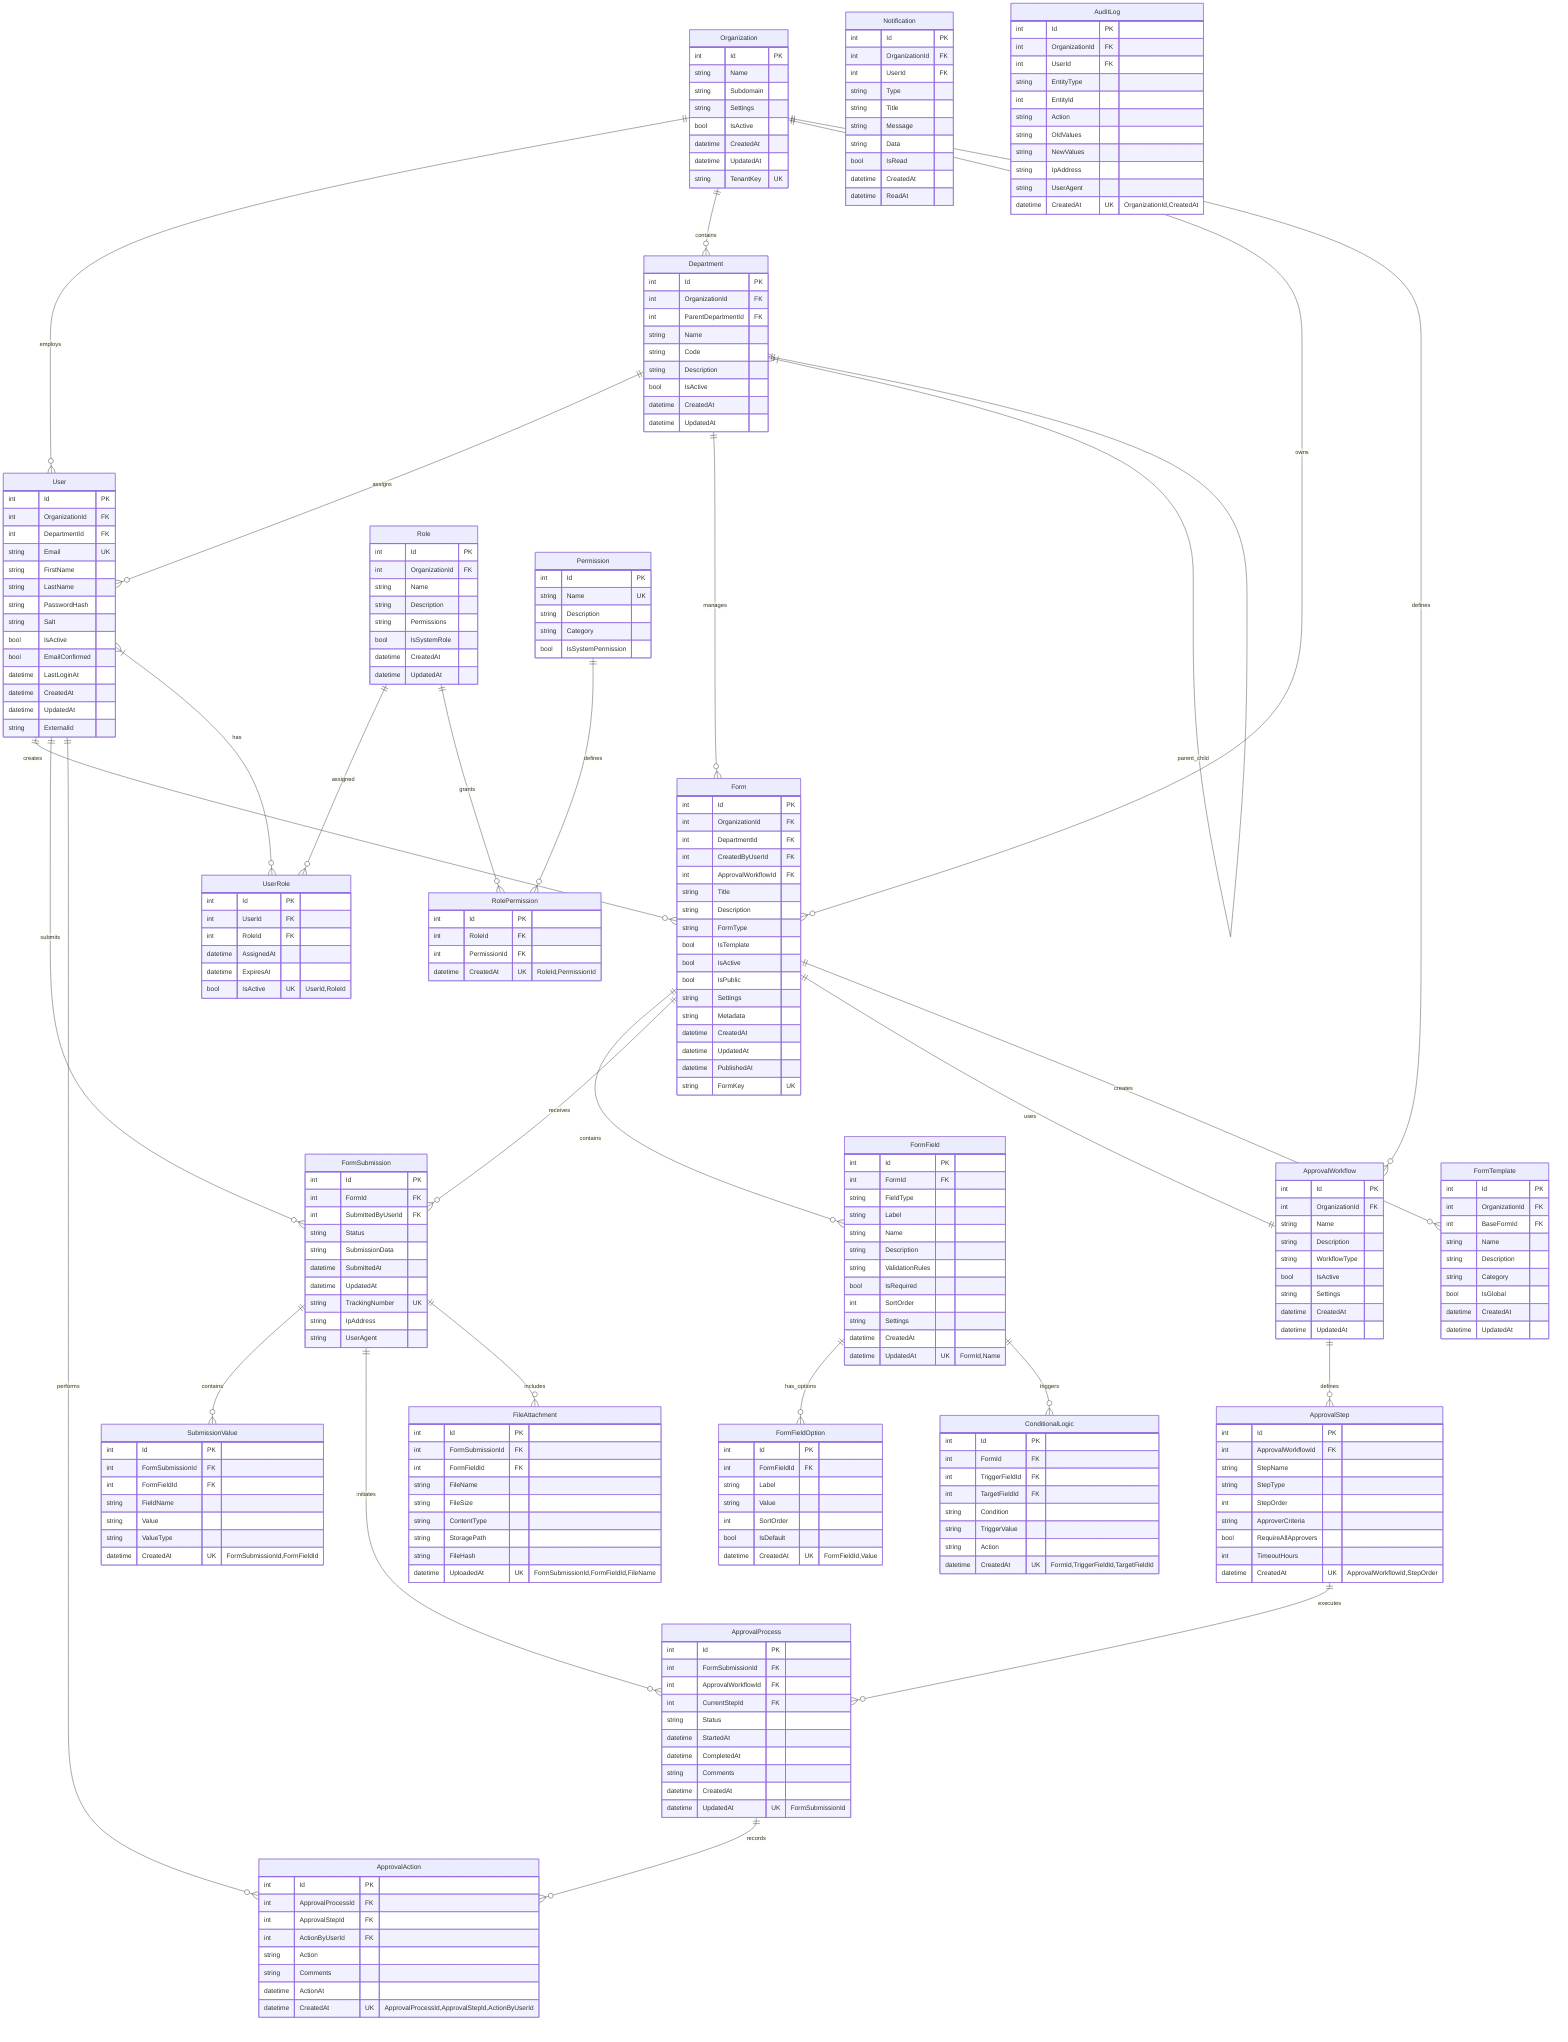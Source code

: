 erDiagram
    Organization ||--o{ User : "employs"
    Organization ||--o{ Department : "contains"
    Organization ||--o{ Form : "owns"
    Organization ||--o{ ApprovalWorkflow : "defines"
    
    Department ||--o{ User : "assigns"
    Department ||--o{ Form : "manages"
    Department }|--|| Department : "parent_child"
    
    User ||--o{ Form : "creates"
    User ||--o{ FormSubmission : "submits"
    User ||--o{ ApprovalAction : "performs"
    User }|--o{ UserRole : "has"
    
    Role ||--o{ UserRole : "assigned"
    Role ||--o{ RolePermission : "grants"
    Permission ||--o{ RolePermission : "defines"
    
    Form ||--o{ FormField : "contains"
    Form ||--o{ FormSubmission : "receives"
    Form ||--|| ApprovalWorkflow : "uses"
    Form ||--o{ FormTemplate : "creates"
    
    FormField ||--o{ FormFieldOption : "has_options"
    FormField ||--o{ ConditionalLogic : "triggers"
    
    FormSubmission ||--o{ SubmissionValue : "contains"
    FormSubmission ||--o{ ApprovalProcess : "initiates"
    FormSubmission ||--o{ FileAttachment : "includes"
    
    ApprovalWorkflow ||--o{ ApprovalStep : "defines"
    ApprovalStep ||--o{ ApprovalProcess : "executes"
    ApprovalProcess ||--o{ ApprovalAction : "records"
    
    Organization {
        int Id PK
        string Name
        string Subdomain
        string Settings
        bool IsActive
        datetime CreatedAt
        datetime UpdatedAt
        string TenantKey UK
    }
    
    Department {
        int Id PK
        int OrganizationId FK
        int ParentDepartmentId FK
        string Name
        string Code
        string Description
        bool IsActive
        datetime CreatedAt
        datetime UpdatedAt
    }
    
    User {
        int Id PK
        int OrganizationId FK
        int DepartmentId FK
        string Email UK
        string FirstName
        string LastName
        string PasswordHash
        string Salt
        bool IsActive
        bool EmailConfirmed
        datetime LastLoginAt
        datetime CreatedAt
        datetime UpdatedAt
        string ExternalId
    }
    
    Role {
        int Id PK
        int OrganizationId FK
        string Name
        string Description
        string Permissions
        bool IsSystemRole
        datetime CreatedAt
        datetime UpdatedAt
    }
    
    Permission {
        int Id PK
        string Name UK
        string Description
        string Category
        bool IsSystemPermission
    }
    
    UserRole {
        int Id PK
        int UserId FK
        int RoleId FK
        datetime AssignedAt
        datetime ExpiresAt
        bool IsActive UK "UserId,RoleId"
    }
    
    RolePermission {
        int Id PK
        int RoleId FK
        int PermissionId FK
        datetime CreatedAt UK "RoleId,PermissionId"
    }
    
    Form {
        int Id PK
        int OrganizationId FK
        int DepartmentId FK
        int CreatedByUserId FK
        int ApprovalWorkflowId FK
        string Title
        string Description
        string FormType
        bool IsTemplate
        bool IsActive
        bool IsPublic
        string Settings
        string Metadata
        datetime CreatedAt
        datetime UpdatedAt
        datetime PublishedAt
        string FormKey UK
    }
    
    FormField {
        int Id PK
        int FormId FK
        string FieldType
        string Label
        string Name
        string Description
        string ValidationRules
        bool IsRequired
        int SortOrder
        string Settings
        datetime CreatedAt
        datetime UpdatedAt UK "FormId,Name"
    }
    
    FormFieldOption {
        int Id PK
        int FormFieldId FK
        string Label
        string Value
        int SortOrder
        bool IsDefault
        datetime CreatedAt UK "FormFieldId,Value"
    }
    
    ConditionalLogic {
        int Id PK
        int FormId FK
        int TriggerFieldId FK
        int TargetFieldId FK
        string Condition
        string TriggerValue
        string Action
        datetime CreatedAt UK "FormId,TriggerFieldId,TargetFieldId"
    }
    
    FormTemplate {
        int Id PK
        int OrganizationId FK
        int BaseFormId FK
        string Name
        string Description
        string Category
        bool IsGlobal
        datetime CreatedAt
        datetime UpdatedAt
    }
    
    FormSubmission {
        int Id PK
        int FormId FK
        int SubmittedByUserId FK
        string Status
        string SubmissionData
        datetime SubmittedAt
        datetime UpdatedAt
        string TrackingNumber UK
        string IpAddress
        string UserAgent
    }
    
    SubmissionValue {
        int Id PK
        int FormSubmissionId FK
        int FormFieldId FK
        string FieldName
        string Value
        string ValueType
        datetime CreatedAt UK "FormSubmissionId,FormFieldId"
    }
    
    FileAttachment {
        int Id PK
        int FormSubmissionId FK
        int FormFieldId FK
        string FileName
        string FileSize
        string ContentType
        string StoragePath
        string FileHash
        datetime UploadedAt UK "FormSubmissionId,FormFieldId,FileName"
    }
    
    ApprovalWorkflow {
        int Id PK
        int OrganizationId FK
        string Name
        string Description
        string WorkflowType
        bool IsActive
        string Settings
        datetime CreatedAt
        datetime UpdatedAt
    }
    
    ApprovalStep {
        int Id PK
        int ApprovalWorkflowId FK
        string StepName
        string StepType
        int StepOrder
        string ApproverCriteria
        bool RequireAllApprovers
        int TimeoutHours
        datetime CreatedAt UK "ApprovalWorkflowId,StepOrder"
    }
    
    ApprovalProcess {
        int Id PK
        int FormSubmissionId FK
        int ApprovalWorkflowId FK
        int CurrentStepId FK
        string Status
        datetime StartedAt
        datetime CompletedAt
        string Comments
        datetime CreatedAt
        datetime UpdatedAt UK "FormSubmissionId"
    }
    
    ApprovalAction {
        int Id PK
        int ApprovalProcessId FK
        int ApprovalStepId FK
        int ActionByUserId FK
        string Action
        string Comments
        datetime ActionAt
        datetime CreatedAt UK "ApprovalProcessId,ApprovalStepId,ActionByUserId"
    }
    
    Notification {
        int Id PK
        int OrganizationId FK
        int UserId FK
        string Type
        string Title
        string Message
        string Data
        bool IsRead
        datetime CreatedAt
        datetime ReadAt
    }
    
    AuditLog {
        int Id PK
        int OrganizationId FK
        int UserId FK
        string EntityType
        int EntityId
        string Action
        string OldValues
        string NewValues
        string IpAddress
        string UserAgent
        datetime CreatedAt UK "OrganizationId,CreatedAt"
    }